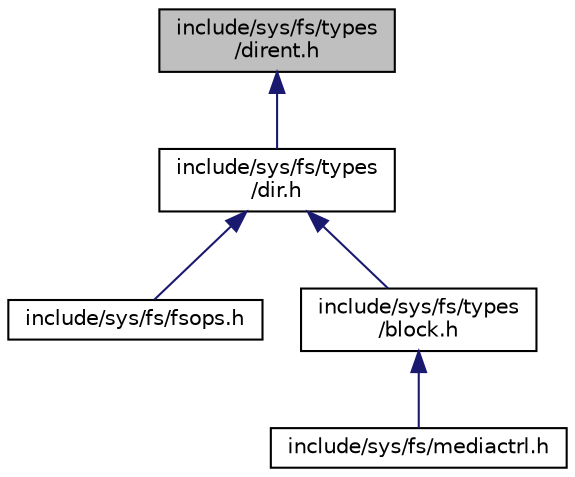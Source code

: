 digraph "include/sys/fs/types/dirent.h"
{
 // LATEX_PDF_SIZE
  edge [fontname="Helvetica",fontsize="10",labelfontname="Helvetica",labelfontsize="10"];
  node [fontname="Helvetica",fontsize="10",shape=record];
  Node1 [label="include/sys/fs/types\l/dirent.h",height=0.2,width=0.4,color="black", fillcolor="grey75", style="filled", fontcolor="black",tooltip="定义struct dirent结构。"];
  Node1 -> Node2 [dir="back",color="midnightblue",fontsize="10",style="solid",fontname="Helvetica"];
  Node2 [label="include/sys/fs/types\l/dir.h",height=0.2,width=0.4,color="black", fillcolor="white", style="filled",URL="$dir_8h.html",tooltip="定义struct dir结构。"];
  Node2 -> Node3 [dir="back",color="midnightblue",fontsize="10",style="solid",fontname="Helvetica"];
  Node3 [label="include/sys/fs/fsops.h",height=0.2,width=0.4,color="black", fillcolor="white", style="filled",URL="$fsops_8h.html",tooltip="文件系统的核心操作。"];
  Node2 -> Node4 [dir="back",color="midnightblue",fontsize="10",style="solid",fontname="Helvetica"];
  Node4 [label="include/sys/fs/types\l/block.h",height=0.2,width=0.4,color="black", fillcolor="white", style="filled",URL="$block_8h.html",tooltip="定义文件系统块。"];
  Node4 -> Node5 [dir="back",color="midnightblue",fontsize="10",style="solid",fontname="Helvetica"];
  Node5 [label="include/sys/fs/mediactrl.h",height=0.2,width=0.4,color="black", fillcolor="white", style="filled",URL="$mediactrl_8h.html",tooltip="实现基本的介质管理。"];
}
